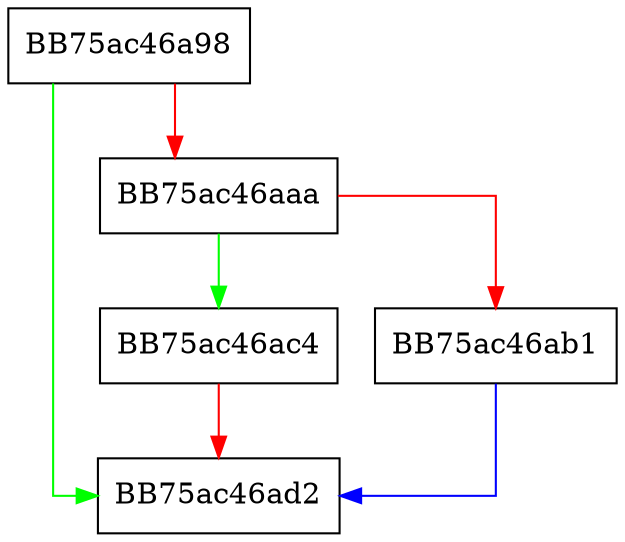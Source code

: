 digraph Reset {
  node [shape="box"];
  graph [splines=ortho];
  BB75ac46a98 -> BB75ac46ad2 [color="green"];
  BB75ac46a98 -> BB75ac46aaa [color="red"];
  BB75ac46aaa -> BB75ac46ac4 [color="green"];
  BB75ac46aaa -> BB75ac46ab1 [color="red"];
  BB75ac46ab1 -> BB75ac46ad2 [color="blue"];
  BB75ac46ac4 -> BB75ac46ad2 [color="red"];
}